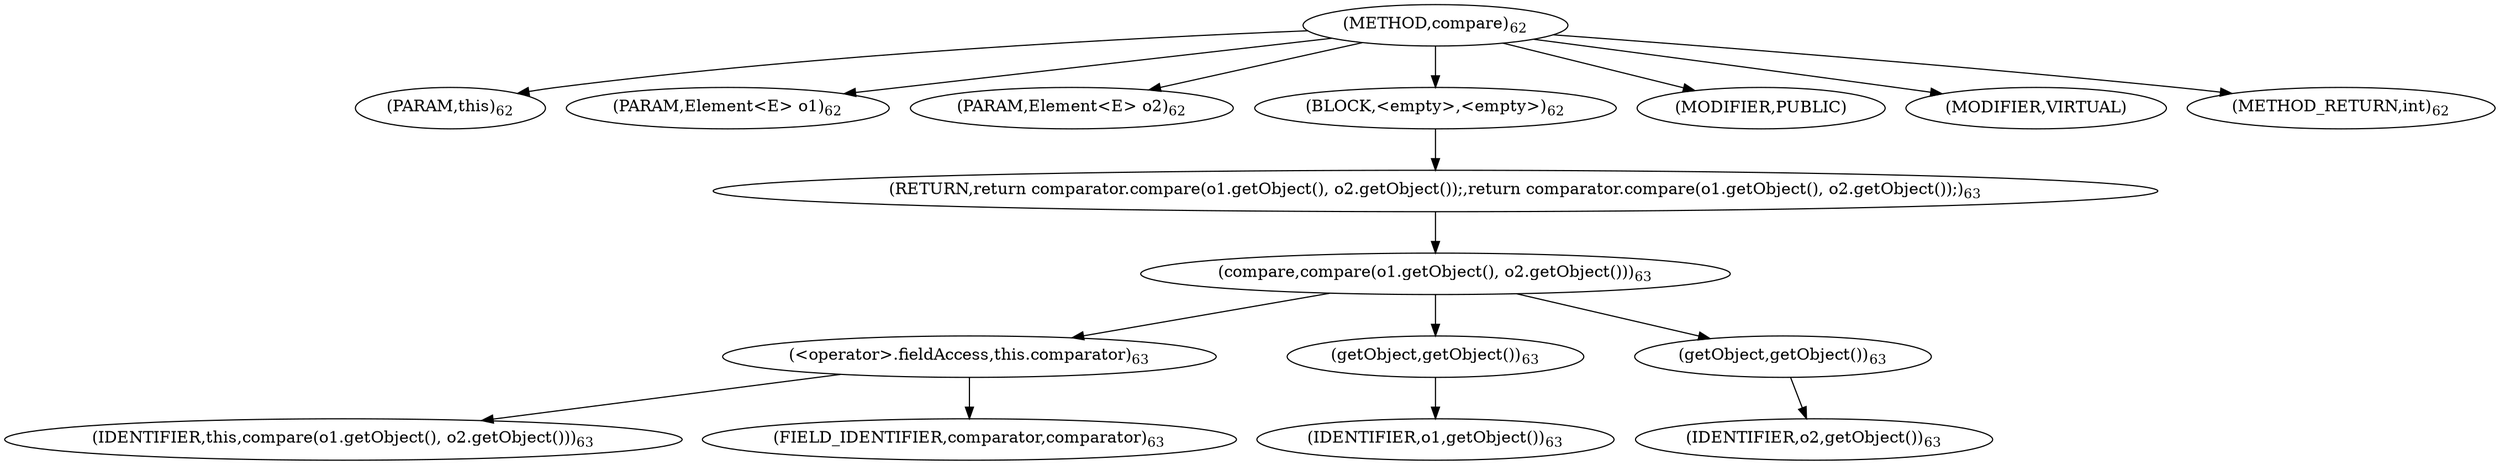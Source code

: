 digraph "compare" {  
"68" [label = <(METHOD,compare)<SUB>62</SUB>> ]
"69" [label = <(PARAM,this)<SUB>62</SUB>> ]
"70" [label = <(PARAM,Element&lt;E&gt; o1)<SUB>62</SUB>> ]
"71" [label = <(PARAM,Element&lt;E&gt; o2)<SUB>62</SUB>> ]
"72" [label = <(BLOCK,&lt;empty&gt;,&lt;empty&gt;)<SUB>62</SUB>> ]
"73" [label = <(RETURN,return comparator.compare(o1.getObject(), o2.getObject());,return comparator.compare(o1.getObject(), o2.getObject());)<SUB>63</SUB>> ]
"74" [label = <(compare,compare(o1.getObject(), o2.getObject()))<SUB>63</SUB>> ]
"75" [label = <(&lt;operator&gt;.fieldAccess,this.comparator)<SUB>63</SUB>> ]
"76" [label = <(IDENTIFIER,this,compare(o1.getObject(), o2.getObject()))<SUB>63</SUB>> ]
"77" [label = <(FIELD_IDENTIFIER,comparator,comparator)<SUB>63</SUB>> ]
"78" [label = <(getObject,getObject())<SUB>63</SUB>> ]
"79" [label = <(IDENTIFIER,o1,getObject())<SUB>63</SUB>> ]
"80" [label = <(getObject,getObject())<SUB>63</SUB>> ]
"81" [label = <(IDENTIFIER,o2,getObject())<SUB>63</SUB>> ]
"82" [label = <(MODIFIER,PUBLIC)> ]
"83" [label = <(MODIFIER,VIRTUAL)> ]
"84" [label = <(METHOD_RETURN,int)<SUB>62</SUB>> ]
  "68" -> "69" 
  "68" -> "70" 
  "68" -> "71" 
  "68" -> "72" 
  "68" -> "82" 
  "68" -> "83" 
  "68" -> "84" 
  "72" -> "73" 
  "73" -> "74" 
  "74" -> "75" 
  "74" -> "78" 
  "74" -> "80" 
  "75" -> "76" 
  "75" -> "77" 
  "78" -> "79" 
  "80" -> "81" 
}
